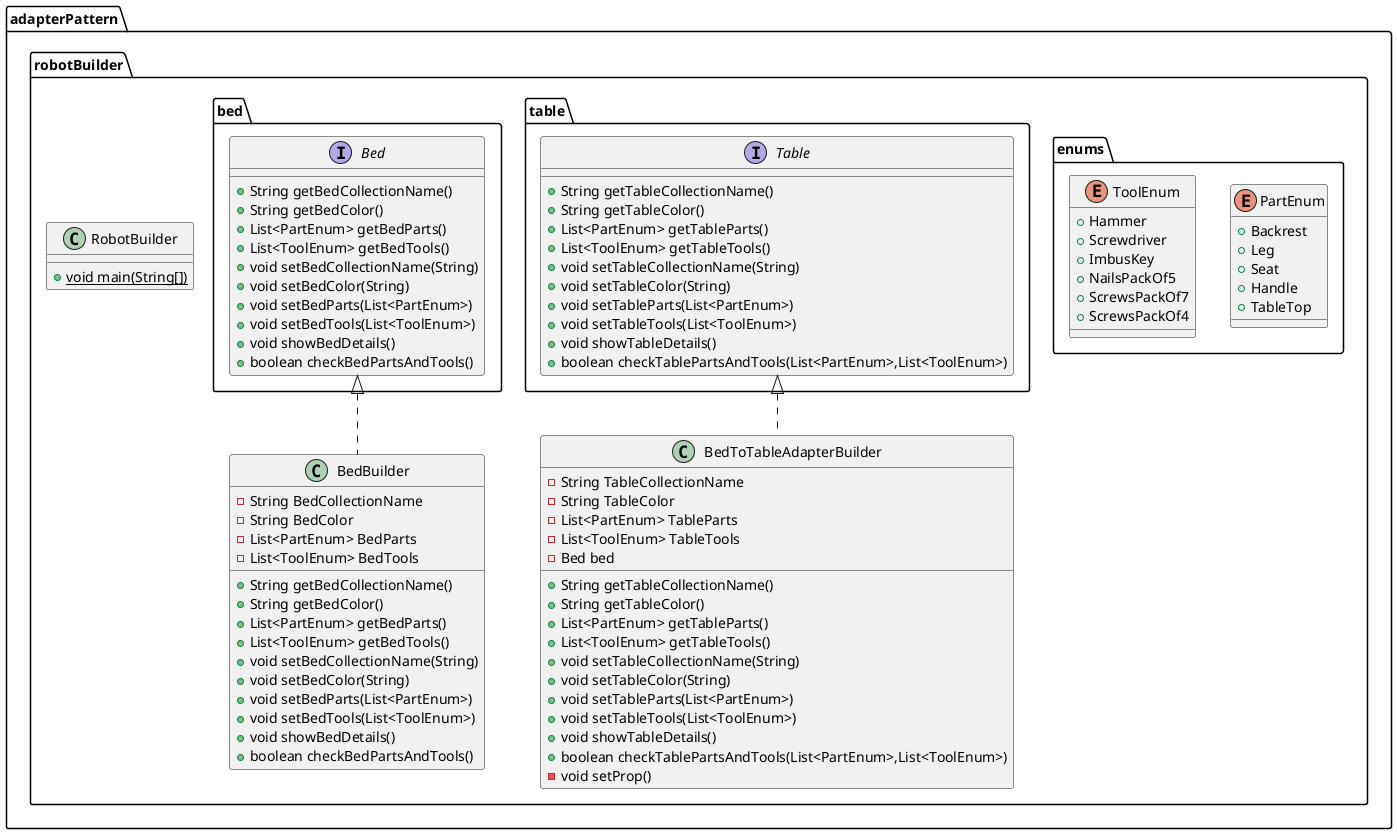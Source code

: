 @startuml
enum adapterPattern.robotBuilder.enums.PartEnum {
+  Backrest
+  Leg
+  Seat
+  Handle
+  TableTop
}
interface adapterPattern.robotBuilder.table.Table {
+ String getTableCollectionName()
+ String getTableColor()
+ List<PartEnum> getTableParts()
+ List<ToolEnum> getTableTools()
+ void setTableCollectionName(String)
+ void setTableColor(String)
+ void setTableParts(List<PartEnum>)
+ void setTableTools(List<ToolEnum>)
+ void showTableDetails()
+ boolean checkTablePartsAndTools(List<PartEnum>,List<ToolEnum>)
}
class adapterPattern.robotBuilder.RobotBuilder {
+ {static} void main(String[])
}
class adapterPattern.robotBuilder.BedToTableAdapterBuilder {
- String TableCollectionName
- String TableColor
- List<PartEnum> TableParts
- List<ToolEnum> TableTools
- Bed bed
+ String getTableCollectionName()
+ String getTableColor()
+ List<PartEnum> getTableParts()
+ List<ToolEnum> getTableTools()
+ void setTableCollectionName(String)
+ void setTableColor(String)
+ void setTableParts(List<PartEnum>)
+ void setTableTools(List<ToolEnum>)
+ void showTableDetails()
+ boolean checkTablePartsAndTools(List<PartEnum>,List<ToolEnum>)
- void setProp()
}
class adapterPattern.robotBuilder.BedBuilder {
- String BedCollectionName
- String BedColor
- List<PartEnum> BedParts
- List<ToolEnum> BedTools
+ String getBedCollectionName()
+ String getBedColor()
+ List<PartEnum> getBedParts()
+ List<ToolEnum> getBedTools()
+ void setBedCollectionName(String)
+ void setBedColor(String)
+ void setBedParts(List<PartEnum>)
+ void setBedTools(List<ToolEnum>)
+ void showBedDetails()
+ boolean checkBedPartsAndTools()
}
enum adapterPattern.robotBuilder.enums.ToolEnum {
+  Hammer
+  Screwdriver
+  ImbusKey
+  NailsPackOf5
+  ScrewsPackOf7
+  ScrewsPackOf4
}
interface adapterPattern.robotBuilder.bed.Bed {
+ String getBedCollectionName()
+ String getBedColor()
+ List<PartEnum> getBedParts()
+ List<ToolEnum> getBedTools()
+ void setBedCollectionName(String)
+ void setBedColor(String)
+ void setBedParts(List<PartEnum>)
+ void setBedTools(List<ToolEnum>)
+ void showBedDetails()
+ boolean checkBedPartsAndTools()
}


adapterPattern.robotBuilder.table.Table <|.. adapterPattern.robotBuilder.BedToTableAdapterBuilder
adapterPattern.robotBuilder.bed.Bed <|.. adapterPattern.robotBuilder.BedBuilder
@enduml